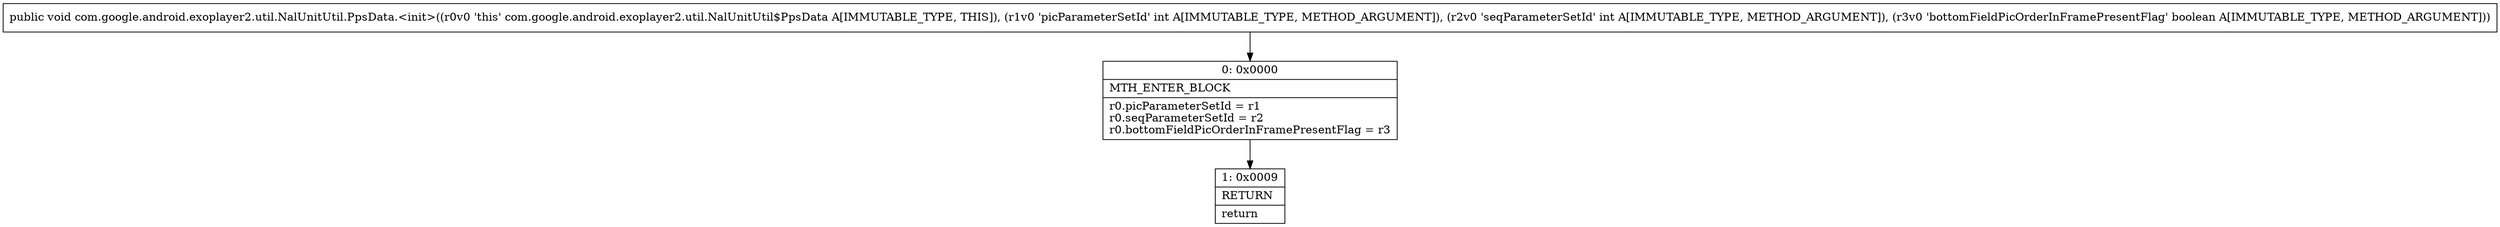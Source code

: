 digraph "CFG forcom.google.android.exoplayer2.util.NalUnitUtil.PpsData.\<init\>(IIZ)V" {
Node_0 [shape=record,label="{0\:\ 0x0000|MTH_ENTER_BLOCK\l|r0.picParameterSetId = r1\lr0.seqParameterSetId = r2\lr0.bottomFieldPicOrderInFramePresentFlag = r3\l}"];
Node_1 [shape=record,label="{1\:\ 0x0009|RETURN\l|return\l}"];
MethodNode[shape=record,label="{public void com.google.android.exoplayer2.util.NalUnitUtil.PpsData.\<init\>((r0v0 'this' com.google.android.exoplayer2.util.NalUnitUtil$PpsData A[IMMUTABLE_TYPE, THIS]), (r1v0 'picParameterSetId' int A[IMMUTABLE_TYPE, METHOD_ARGUMENT]), (r2v0 'seqParameterSetId' int A[IMMUTABLE_TYPE, METHOD_ARGUMENT]), (r3v0 'bottomFieldPicOrderInFramePresentFlag' boolean A[IMMUTABLE_TYPE, METHOD_ARGUMENT])) }"];
MethodNode -> Node_0;
Node_0 -> Node_1;
}

